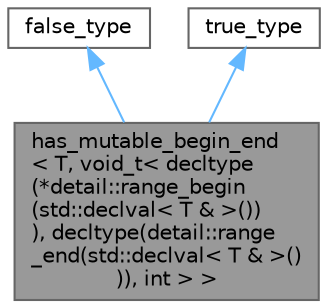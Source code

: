 digraph "has_mutable_begin_end&lt; T, void_t&lt; decltype(*detail::range_begin(std::declval&lt; T &amp; &gt;())), decltype(detail::range_end(std::declval&lt; T &amp; &gt;())), int &gt; &gt;"
{
 // LATEX_PDF_SIZE
  bgcolor="transparent";
  edge [fontname=Helvetica,fontsize=10,labelfontname=Helvetica,labelfontsize=10];
  node [fontname=Helvetica,fontsize=10,shape=box,height=0.2,width=0.4];
  Node1 [id="Node000001",label="has_mutable_begin_end\l\< T, void_t\< decltype\l(*detail::range_begin\l(std::declval\< T & \>())\l), decltype(detail::range\l_end(std::declval\< T & \>()\l)), int \> \>",height=0.2,width=0.4,color="gray40", fillcolor="grey60", style="filled", fontcolor="black",tooltip=" "];
  Node2 -> Node1 [id="edge1_Node000001_Node000002",dir="back",color="steelblue1",style="solid",tooltip=" "];
  Node2 [id="Node000002",label="false_type",height=0.2,width=0.4,color="gray40", fillcolor="white", style="filled",tooltip=" "];
  Node3 -> Node1 [id="edge2_Node000001_Node000003",dir="back",color="steelblue1",style="solid",tooltip=" "];
  Node3 [id="Node000003",label="true_type",height=0.2,width=0.4,color="gray40", fillcolor="white", style="filled",tooltip=" "];
}
